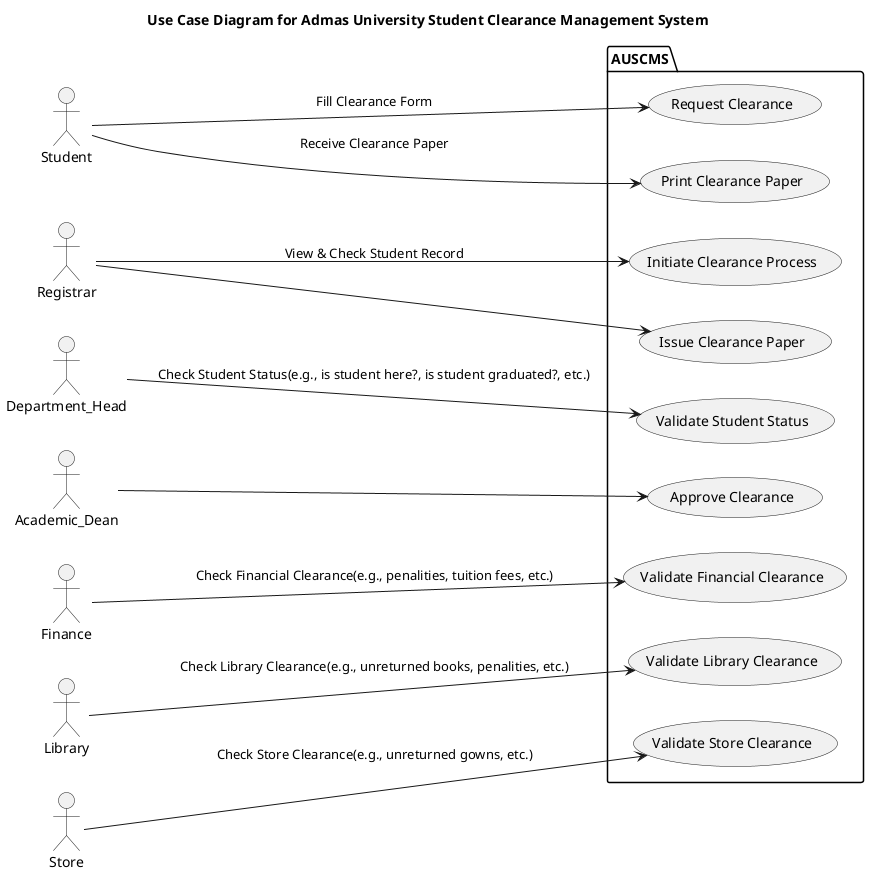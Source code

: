 @startuml Use Case Diagram
!pragma debug

/'Title of the diagram'/
title Use Case Diagram for Admas University Student Clearance Management System

/'Participants Of the System'/
Student as Student
Registrar as Registrar
Department_Head as Department_Head
Academic_Dean as Academic_Dean
Finance as Finance
Library as Library
Store as Store

/'System'/
package AUSCMS {
    usecase "Request Clearance" as Stu1
    usecase "Initiate Clearance Process" as Reg1
    usecase "Validate Student Status" as Dept1
    usecase "Validate Library Clearance" as Lib1
    usecase "Validate Store Clearance" as Store1
    usecase "Validate Financial Clearance" as Fin1
    usecase "Approve Clearance" as Acad1
    usecase "Issue Clearance Paper" as Reg2
    usecase "Print Clearance Paper" as Stu2
}

/'System Boundary'/
left to right direction
Student --> Stu1 : Fill Clearance Form
Registrar --> Reg1: View & Check Student Record
Department_Head --> Dept1: Check Student Status(e.g., is student here?, is student graduated?, etc.)
Registrar --> Reg2
Library --> Lib1: Check Library Clearance(e.g., unreturned books, penalities, etc.)
Store --> Store1: Check Store Clearance(e.g., unreturned gowns, etc.)
Finance --> Fin1: Check Financial Clearance(e.g., penalities, tuition fees, etc.)
Student --> Stu2: Receive Clearance Paper
Academic_Dean --> Acad1


@enduml